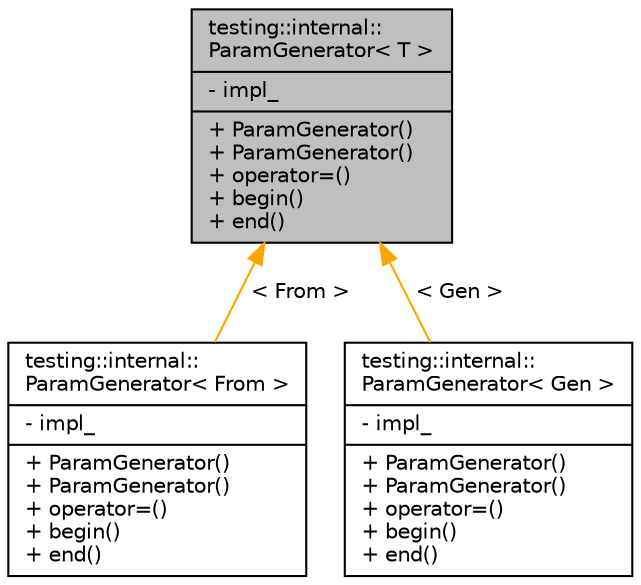 digraph "testing::internal::ParamGenerator&lt; T &gt;"
{
 // LATEX_PDF_SIZE
  bgcolor="transparent";
  edge [fontname="Helvetica",fontsize="10",labelfontname="Helvetica",labelfontsize="10"];
  node [fontname="Helvetica",fontsize="10",shape=record];
  Node1 [label="{testing::internal::\lParamGenerator\< T \>\n|- impl_\l|+ ParamGenerator()\l+ ParamGenerator()\l+ operator=()\l+ begin()\l+ end()\l}",height=0.2,width=0.4,color="black", fillcolor="grey75", style="filled", fontcolor="black",tooltip=" "];
  Node1 -> Node2 [dir="back",color="orange",fontsize="10",style="solid",label=" \< From \>" ,fontname="Helvetica"];
  Node2 [label="{testing::internal::\lParamGenerator\< From \>\n|- impl_\l|+ ParamGenerator()\l+ ParamGenerator()\l+ operator=()\l+ begin()\l+ end()\l}",height=0.2,width=0.4,color="black",URL="$classtesting_1_1internal_1_1ParamGenerator.html",tooltip=" "];
  Node1 -> Node3 [dir="back",color="orange",fontsize="10",style="solid",label=" \< Gen \>" ,fontname="Helvetica"];
  Node3 [label="{testing::internal::\lParamGenerator\< Gen \>\n|- impl_\l|+ ParamGenerator()\l+ ParamGenerator()\l+ operator=()\l+ begin()\l+ end()\l}",height=0.2,width=0.4,color="black",URL="$classtesting_1_1internal_1_1ParamGenerator.html",tooltip=" "];
}
